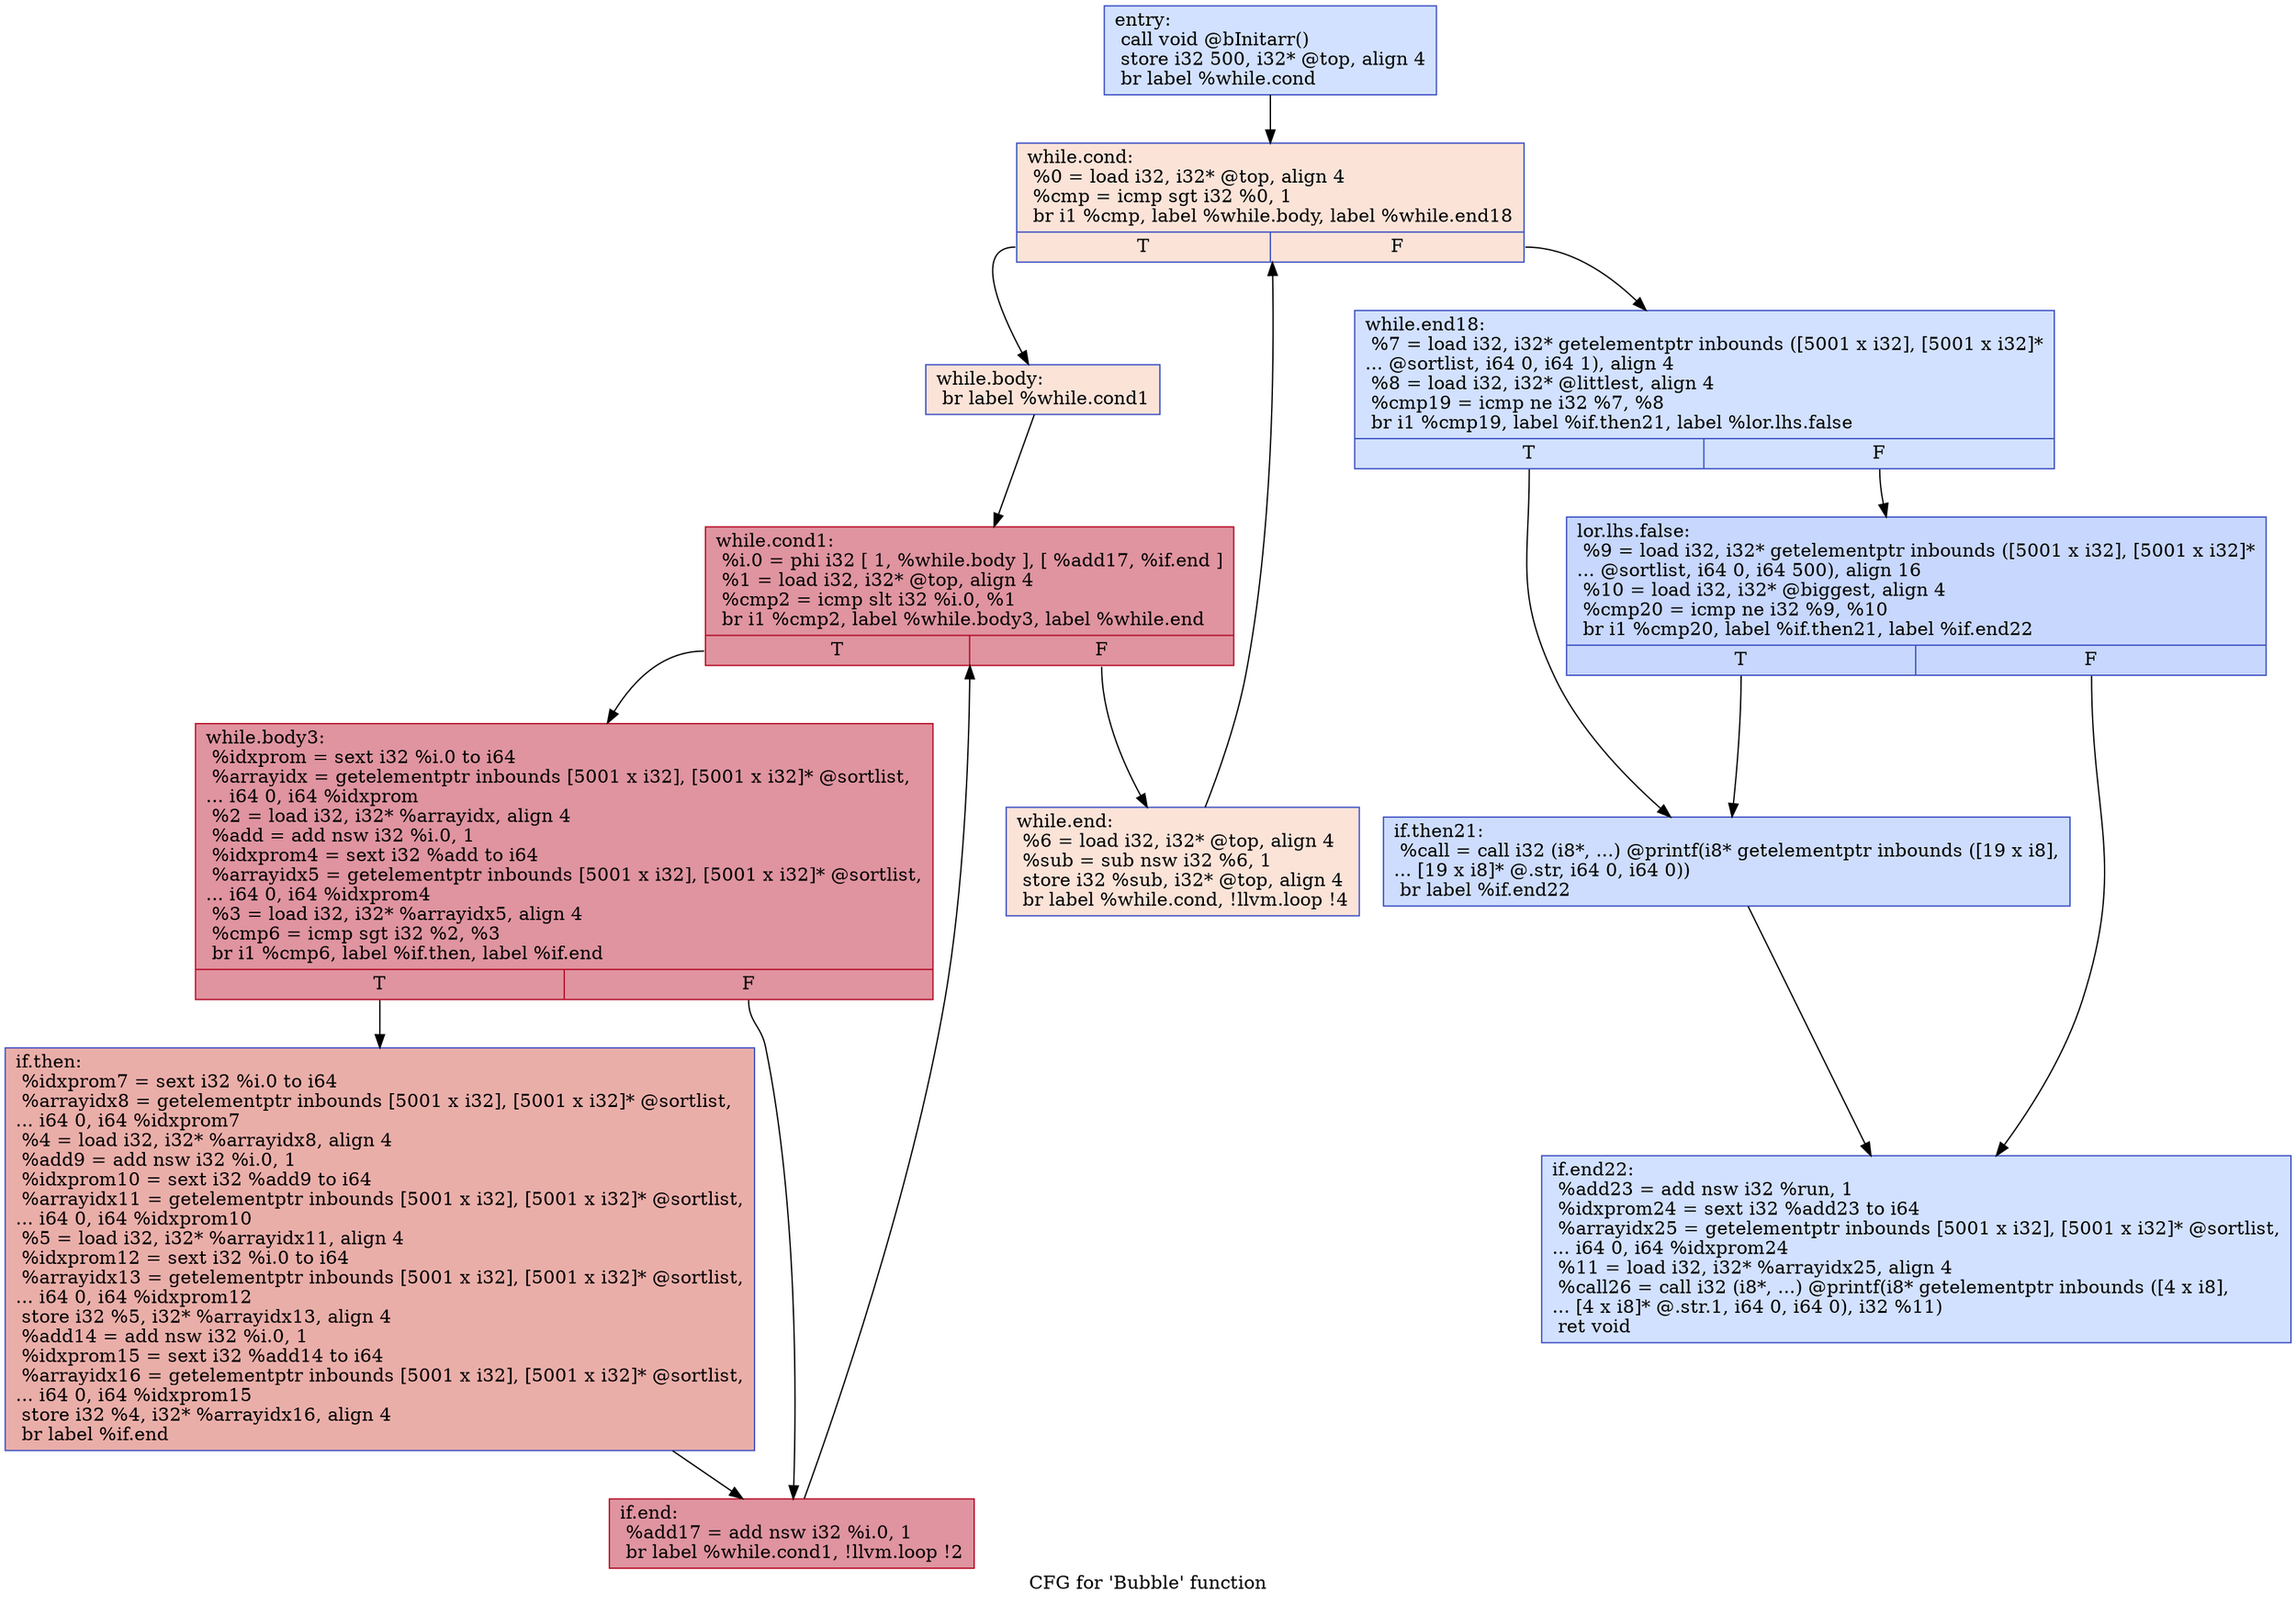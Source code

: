 digraph "CFG for 'Bubble' function" {
	label="CFG for 'Bubble' function";

	Node0x55716655eac0 [shape=record,color="#3d50c3ff", style=filled, fillcolor="#9abbff70",label="{entry:\l  call void @bInitarr()\l  store i32 500, i32* @top, align 4\l  br label %while.cond\l}"];
	Node0x55716655eac0 -> Node0x557166560810;
	Node0x557166560810 [shape=record,color="#3d50c3ff", style=filled, fillcolor="#f6bfa670",label="{while.cond:                                       \l  %0 = load i32, i32* @top, align 4\l  %cmp = icmp sgt i32 %0, 1\l  br i1 %cmp, label %while.body, label %while.end18\l|{<s0>T|<s1>F}}"];
	Node0x557166560810:s0 -> Node0x557166560860;
	Node0x557166560810:s1 -> Node0x557166560a40;
	Node0x557166560860 [shape=record,color="#3d50c3ff", style=filled, fillcolor="#f6bfa670",label="{while.body:                                       \l  br label %while.cond1\l}"];
	Node0x557166560860 -> Node0x5571665608b0;
	Node0x5571665608b0 [shape=record,color="#b70d28ff", style=filled, fillcolor="#b70d2870",label="{while.cond1:                                      \l  %i.0 = phi i32 [ 1, %while.body ], [ %add17, %if.end ]\l  %1 = load i32, i32* @top, align 4\l  %cmp2 = icmp slt i32 %i.0, %1\l  br i1 %cmp2, label %while.body3, label %while.end\l|{<s0>T|<s1>F}}"];
	Node0x5571665608b0:s0 -> Node0x557166560900;
	Node0x5571665608b0:s1 -> Node0x5571665609f0;
	Node0x557166560900 [shape=record,color="#b70d28ff", style=filled, fillcolor="#b70d2870",label="{while.body3:                                      \l  %idxprom = sext i32 %i.0 to i64\l  %arrayidx = getelementptr inbounds [5001 x i32], [5001 x i32]* @sortlist,\l... i64 0, i64 %idxprom\l  %2 = load i32, i32* %arrayidx, align 4\l  %add = add nsw i32 %i.0, 1\l  %idxprom4 = sext i32 %add to i64\l  %arrayidx5 = getelementptr inbounds [5001 x i32], [5001 x i32]* @sortlist,\l... i64 0, i64 %idxprom4\l  %3 = load i32, i32* %arrayidx5, align 4\l  %cmp6 = icmp sgt i32 %2, %3\l  br i1 %cmp6, label %if.then, label %if.end\l|{<s0>T|<s1>F}}"];
	Node0x557166560900:s0 -> Node0x557166560950;
	Node0x557166560900:s1 -> Node0x5571665609a0;
	Node0x557166560950 [shape=record,color="#3d50c3ff", style=filled, fillcolor="#d0473d70",label="{if.then:                                          \l  %idxprom7 = sext i32 %i.0 to i64\l  %arrayidx8 = getelementptr inbounds [5001 x i32], [5001 x i32]* @sortlist,\l... i64 0, i64 %idxprom7\l  %4 = load i32, i32* %arrayidx8, align 4\l  %add9 = add nsw i32 %i.0, 1\l  %idxprom10 = sext i32 %add9 to i64\l  %arrayidx11 = getelementptr inbounds [5001 x i32], [5001 x i32]* @sortlist,\l... i64 0, i64 %idxprom10\l  %5 = load i32, i32* %arrayidx11, align 4\l  %idxprom12 = sext i32 %i.0 to i64\l  %arrayidx13 = getelementptr inbounds [5001 x i32], [5001 x i32]* @sortlist,\l... i64 0, i64 %idxprom12\l  store i32 %5, i32* %arrayidx13, align 4\l  %add14 = add nsw i32 %i.0, 1\l  %idxprom15 = sext i32 %add14 to i64\l  %arrayidx16 = getelementptr inbounds [5001 x i32], [5001 x i32]* @sortlist,\l... i64 0, i64 %idxprom15\l  store i32 %4, i32* %arrayidx16, align 4\l  br label %if.end\l}"];
	Node0x557166560950 -> Node0x5571665609a0;
	Node0x5571665609a0 [shape=record,color="#b70d28ff", style=filled, fillcolor="#b70d2870",label="{if.end:                                           \l  %add17 = add nsw i32 %i.0, 1\l  br label %while.cond1, !llvm.loop !2\l}"];
	Node0x5571665609a0 -> Node0x5571665608b0;
	Node0x5571665609f0 [shape=record,color="#3d50c3ff", style=filled, fillcolor="#f6bfa670",label="{while.end:                                        \l  %6 = load i32, i32* @top, align 4\l  %sub = sub nsw i32 %6, 1\l  store i32 %sub, i32* @top, align 4\l  br label %while.cond, !llvm.loop !4\l}"];
	Node0x5571665609f0 -> Node0x557166560810;
	Node0x557166560a40 [shape=record,color="#3d50c3ff", style=filled, fillcolor="#9abbff70",label="{while.end18:                                      \l  %7 = load i32, i32* getelementptr inbounds ([5001 x i32], [5001 x i32]*\l... @sortlist, i64 0, i64 1), align 4\l  %8 = load i32, i32* @littlest, align 4\l  %cmp19 = icmp ne i32 %7, %8\l  br i1 %cmp19, label %if.then21, label %lor.lhs.false\l|{<s0>T|<s1>F}}"];
	Node0x557166560a40:s0 -> Node0x557166560ae0;
	Node0x557166560a40:s1 -> Node0x557166560a90;
	Node0x557166560a90 [shape=record,color="#3d50c3ff", style=filled, fillcolor="#81a4fb70",label="{lor.lhs.false:                                    \l  %9 = load i32, i32* getelementptr inbounds ([5001 x i32], [5001 x i32]*\l... @sortlist, i64 0, i64 500), align 16\l  %10 = load i32, i32* @biggest, align 4\l  %cmp20 = icmp ne i32 %9, %10\l  br i1 %cmp20, label %if.then21, label %if.end22\l|{<s0>T|<s1>F}}"];
	Node0x557166560a90:s0 -> Node0x557166560ae0;
	Node0x557166560a90:s1 -> Node0x557166560b30;
	Node0x557166560ae0 [shape=record,color="#3d50c3ff", style=filled, fillcolor="#8fb1fe70",label="{if.then21:                                        \l  %call = call i32 (i8*, ...) @printf(i8* getelementptr inbounds ([19 x i8],\l... [19 x i8]* @.str, i64 0, i64 0))\l  br label %if.end22\l}"];
	Node0x557166560ae0 -> Node0x557166560b30;
	Node0x557166560b30 [shape=record,color="#3d50c3ff", style=filled, fillcolor="#9abbff70",label="{if.end22:                                         \l  %add23 = add nsw i32 %run, 1\l  %idxprom24 = sext i32 %add23 to i64\l  %arrayidx25 = getelementptr inbounds [5001 x i32], [5001 x i32]* @sortlist,\l... i64 0, i64 %idxprom24\l  %11 = load i32, i32* %arrayidx25, align 4\l  %call26 = call i32 (i8*, ...) @printf(i8* getelementptr inbounds ([4 x i8],\l... [4 x i8]* @.str.1, i64 0, i64 0), i32 %11)\l  ret void\l}"];
}
